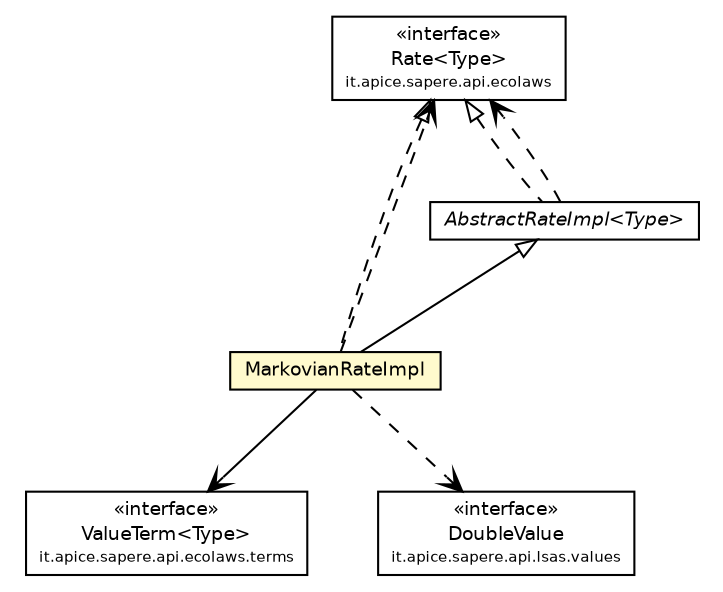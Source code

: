 #!/usr/local/bin/dot
#
# Class diagram 
# Generated by UmlGraph version 4.4 (http://www.spinellis.gr/sw/umlgraph)
#

digraph G {
	edge [fontname="Helvetica",fontsize=10,labelfontname="Helvetica",labelfontsize=10];
	node [fontname="Helvetica",fontsize=10,shape=plaintext];
	// it.apice.sapere.api.ecolaws.Rate<Type>
	c41022 [label=<<table border="0" cellborder="1" cellspacing="0" cellpadding="2" port="p" href="../Rate.html">
		<tr><td><table border="0" cellspacing="0" cellpadding="1">
			<tr><td> &laquo;interface&raquo; </td></tr>
			<tr><td> Rate&lt;Type&gt; </td></tr>
			<tr><td><font point-size="7.0"> it.apice.sapere.api.ecolaws </font></td></tr>
		</table></td></tr>
		</table>>, fontname="Helvetica", fontcolor="black", fontsize=9.0];
	// it.apice.sapere.api.ecolaws.terms.ValueTerm<Type>
	c41047 [label=<<table border="0" cellborder="1" cellspacing="0" cellpadding="2" port="p" href="../terms/ValueTerm.html">
		<tr><td><table border="0" cellspacing="0" cellpadding="1">
			<tr><td> &laquo;interface&raquo; </td></tr>
			<tr><td> ValueTerm&lt;Type&gt; </td></tr>
			<tr><td><font point-size="7.0"> it.apice.sapere.api.ecolaws.terms </font></td></tr>
		</table></td></tr>
		</table>>, fontname="Helvetica", fontcolor="black", fontsize=9.0];
	// it.apice.sapere.api.lsas.values.DoubleValue
	c41086 [label=<<table border="0" cellborder="1" cellspacing="0" cellpadding="2" port="p" href="../../lsas/values/DoubleValue.html">
		<tr><td><table border="0" cellspacing="0" cellpadding="1">
			<tr><td> &laquo;interface&raquo; </td></tr>
			<tr><td> DoubleValue </td></tr>
			<tr><td><font point-size="7.0"> it.apice.sapere.api.lsas.values </font></td></tr>
		</table></td></tr>
		</table>>, fontname="Helvetica", fontcolor="black", fontsize=9.0];
	// it.apice.sapere.api.ecolaws.impl.MarkovianRateImpl
	c41129 [label=<<table border="0" cellborder="1" cellspacing="0" cellpadding="2" port="p" bgcolor="lemonChiffon" href="./MarkovianRateImpl.html">
		<tr><td><table border="0" cellspacing="0" cellpadding="1">
			<tr><td> MarkovianRateImpl </td></tr>
		</table></td></tr>
		</table>>, fontname="Helvetica", fontcolor="black", fontsize=9.0];
	// it.apice.sapere.api.ecolaws.impl.AbstractRateImpl<Type>
	c41133 [label=<<table border="0" cellborder="1" cellspacing="0" cellpadding="2" port="p" href="./AbstractRateImpl.html">
		<tr><td><table border="0" cellspacing="0" cellpadding="1">
			<tr><td><font face="Helvetica-Oblique"> AbstractRateImpl&lt;Type&gt; </font></td></tr>
		</table></td></tr>
		</table>>, fontname="Helvetica", fontcolor="black", fontsize=9.0];
	//it.apice.sapere.api.ecolaws.impl.MarkovianRateImpl extends it.apice.sapere.api.ecolaws.impl.AbstractRateImpl<it.apice.sapere.api.lsas.values.DoubleValue>
	c41133:p -> c41129:p [dir=back,arrowtail=empty];
	//it.apice.sapere.api.ecolaws.impl.MarkovianRateImpl implements it.apice.sapere.api.ecolaws.Rate<Type>
	c41022:p -> c41129:p [dir=back,arrowtail=empty,style=dashed];
	//it.apice.sapere.api.ecolaws.impl.AbstractRateImpl<Type> implements it.apice.sapere.api.ecolaws.Rate<Type>
	c41022:p -> c41133:p [dir=back,arrowtail=empty,style=dashed];
	// it.apice.sapere.api.ecolaws.impl.MarkovianRateImpl NAVASSOC it.apice.sapere.api.ecolaws.terms.ValueTerm<Type>
	c41129:p -> c41047:p [taillabel="", label="", headlabel="", fontname="Helvetica", fontcolor="black", fontsize=10.0, color="black", arrowhead=open];
	// it.apice.sapere.api.ecolaws.impl.MarkovianRateImpl DEPEND it.apice.sapere.api.lsas.values.DoubleValue
	c41129:p -> c41086:p [taillabel="", label="", headlabel="", fontname="Helvetica", fontcolor="black", fontsize=10.0, color="black", arrowhead=open, style=dashed];
	// it.apice.sapere.api.ecolaws.impl.MarkovianRateImpl DEPEND it.apice.sapere.api.ecolaws.Rate<Type>
	c41129:p -> c41022:p [taillabel="", label="", headlabel="", fontname="Helvetica", fontcolor="black", fontsize=10.0, color="black", arrowhead=open, style=dashed];
	// it.apice.sapere.api.ecolaws.impl.AbstractRateImpl<Type> DEPEND it.apice.sapere.api.ecolaws.Rate<Type>
	c41133:p -> c41022:p [taillabel="", label="", headlabel="", fontname="Helvetica", fontcolor="black", fontsize=10.0, color="black", arrowhead=open, style=dashed];
}

